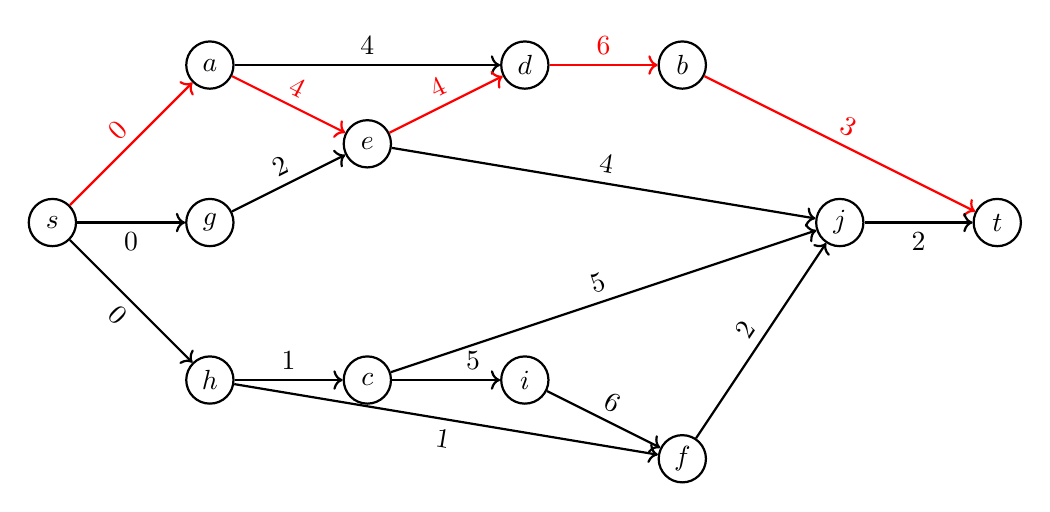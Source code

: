 \begin{tikzpicture}[style=thick,scale=1]
\tikzstyle{every node}=[]
\tikzstyle{vertex}=[draw, circle, fill=white, inner sep=0pt, minimum size=6mm]

\node[vertex] (S) at (-5, 0) {$s$};
\node[vertex] (A) at (-3, 2) {$a$};
\node[vertex] (B) at ( 3, 2) {$b$};
\node[vertex] (C) at (-1,-2) {$c$};
\node[vertex] (D) at ( 1, 2) {$d$};
\node[vertex] (E) at (-1, 1) {$e$};
\node[vertex] (F) at ( 3,-3) {$f$};
\node[vertex] (G) at (-3, 0) {$g$};
\node[vertex] (H) at (-3,-2) {$h$};
\node[vertex] (I) at ( 1,-2) {$i$};
\node[vertex] (J) at ( 5, 0) {$j$};
\node[vertex] (T) at ( 7, 0) {$t$};

\draw[->,red] (S) -- (A) node[midway, above, sloped] {$0$};
\draw[->] (S) -- (G) node[midway, below, sloped] {$0$};
\draw[->] (S) -- (H) node[midway, below, sloped] {$0$};

\draw[->] (A) -- (D) node[midway, above, sloped] {$4$};
\draw[->, red] (A) -- (E) node[midway, above, sloped] {$4$};
\draw[->] (G) -- (E) node[midway, above, sloped] {$2$};
\draw[->] (H) -- (C) node[midway, above, sloped] {$1$};
\draw[->, red] (E) -- (D) node[midway, above, sloped] {$4$};
\draw[->] (E) -- (J) node[midway, above, sloped] {$4$};
\draw[->] (C) -- (J) node[midway, above, sloped] {$5$};
\draw[->] (C) -- (I) node[near end, above, sloped] {$5$};
\draw[->, red] (D) -- (B) node[midway, above, sloped] {$6$};
\draw[->] (I) -- (F) node[midway, above, sloped] {$6$};
\draw[->] (H) -- (F) node[midway, below, sloped] {$1$};
\draw[->] (F) -- (J) node[midway, above, sloped] {$2$};
\draw[->, red] (B) -- (T) node[midway, above, sloped] {$3$};
\draw[->] (J) -- (T) node[midway, below, sloped] {$2$};




\end{tikzpicture}
